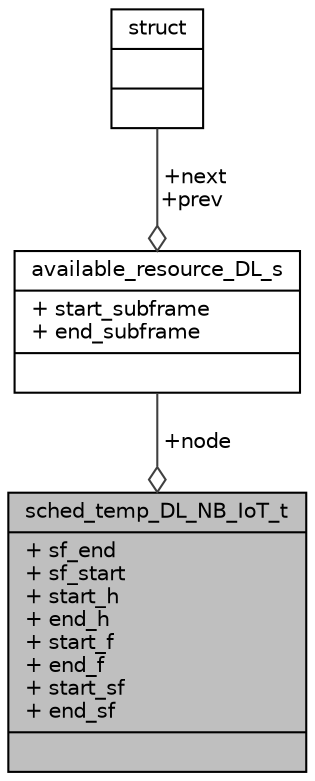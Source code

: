 digraph "sched_temp_DL_NB_IoT_t"
{
 // LATEX_PDF_SIZE
  edge [fontname="Helvetica",fontsize="10",labelfontname="Helvetica",labelfontsize="10"];
  node [fontname="Helvetica",fontsize="10",shape=record];
  Node1 [label="{sched_temp_DL_NB_IoT_t\n|+ sf_end\l+ sf_start\l+ start_h\l+ end_h\l+ start_f\l+ end_f\l+ start_sf\l+ end_sf\l|}",height=0.2,width=0.4,color="black", fillcolor="grey75", style="filled", fontcolor="black",tooltip=" "];
  Node2 -> Node1 [color="grey25",fontsize="10",style="solid",label=" +node" ,arrowhead="odiamond",fontname="Helvetica"];
  Node2 [label="{available_resource_DL_s\n|+ start_subframe\l+ end_subframe\l|}",height=0.2,width=0.4,color="black", fillcolor="white", style="filled",URL="$structavailable__resource__DL__s.html",tooltip=" "];
  Node3 -> Node2 [color="grey25",fontsize="10",style="solid",label=" +next\n+prev" ,arrowhead="odiamond",fontname="Helvetica"];
  Node3 [label="{struct\n||}",height=0.2,width=0.4,color="black", fillcolor="white", style="filled",URL="$structstruct.html",tooltip="holds vehicle id and initial pointer to the head of the linked list in hastable"];
}
